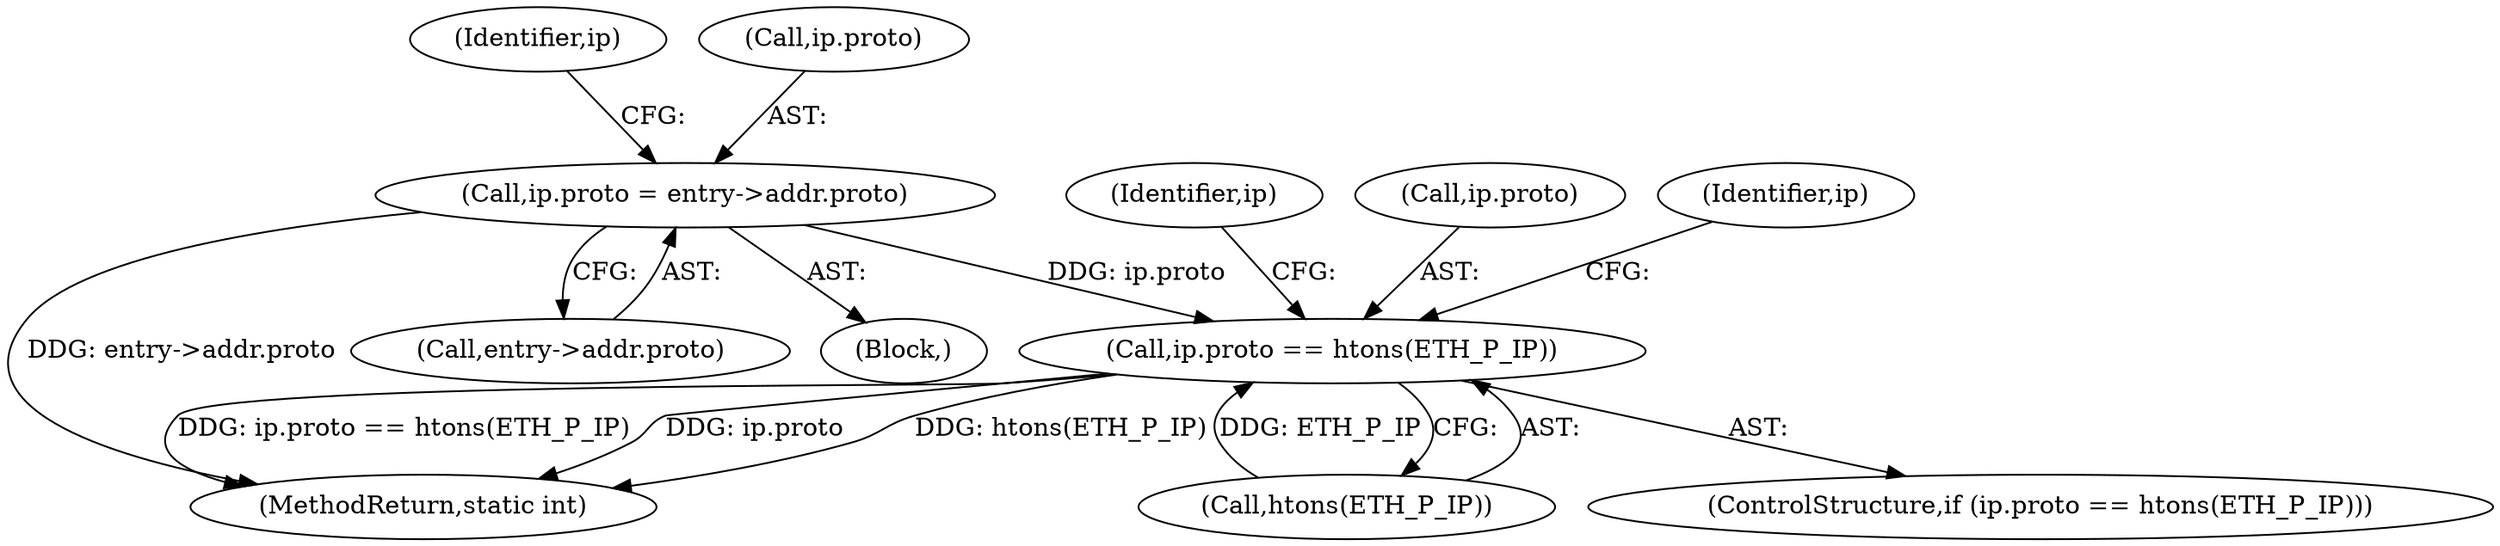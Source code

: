 digraph "0_linux_c7e8e8a8f7a70b343ca1e0f90a31e35ab2d16de1@pointer" {
"1000136" [label="(Call,ip.proto = entry->addr.proto)"];
"1000146" [label="(Call,ip.proto == htons(ETH_P_IP))"];
"1000305" [label="(MethodReturn,static int)"];
"1000155" [label="(Identifier,ip)"];
"1000150" [label="(Call,htons(ETH_P_IP))"];
"1000145" [label="(ControlStructure,if (ip.proto == htons(ETH_P_IP)))"];
"1000147" [label="(Call,ip.proto)"];
"1000103" [label="(Block,)"];
"1000146" [label="(Call,ip.proto == htons(ETH_P_IP))"];
"1000136" [label="(Call,ip.proto = entry->addr.proto)"];
"1000140" [label="(Call,entry->addr.proto)"];
"1000169" [label="(Identifier,ip)"];
"1000148" [label="(Identifier,ip)"];
"1000137" [label="(Call,ip.proto)"];
"1000136" -> "1000103"  [label="AST: "];
"1000136" -> "1000140"  [label="CFG: "];
"1000137" -> "1000136"  [label="AST: "];
"1000140" -> "1000136"  [label="AST: "];
"1000148" -> "1000136"  [label="CFG: "];
"1000136" -> "1000305"  [label="DDG: entry->addr.proto"];
"1000136" -> "1000146"  [label="DDG: ip.proto"];
"1000146" -> "1000145"  [label="AST: "];
"1000146" -> "1000150"  [label="CFG: "];
"1000147" -> "1000146"  [label="AST: "];
"1000150" -> "1000146"  [label="AST: "];
"1000155" -> "1000146"  [label="CFG: "];
"1000169" -> "1000146"  [label="CFG: "];
"1000146" -> "1000305"  [label="DDG: htons(ETH_P_IP)"];
"1000146" -> "1000305"  [label="DDG: ip.proto == htons(ETH_P_IP)"];
"1000146" -> "1000305"  [label="DDG: ip.proto"];
"1000150" -> "1000146"  [label="DDG: ETH_P_IP"];
}
